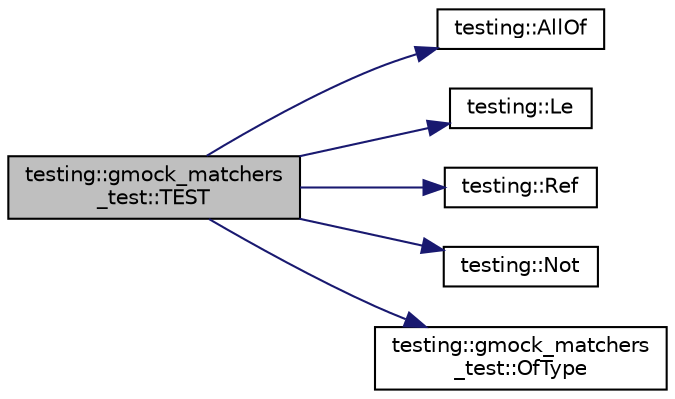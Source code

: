 digraph "testing::gmock_matchers_test::TEST"
{
  edge [fontname="Helvetica",fontsize="10",labelfontname="Helvetica",labelfontsize="10"];
  node [fontname="Helvetica",fontsize="10",shape=record];
  rankdir="LR";
  Node972 [label="testing::gmock_matchers\l_test::TEST",height=0.2,width=0.4,color="black", fillcolor="grey75", style="filled", fontcolor="black"];
  Node972 -> Node973 [color="midnightblue",fontsize="10",style="solid",fontname="Helvetica"];
  Node973 [label="testing::AllOf",height=0.2,width=0.4,color="black", fillcolor="white", style="filled",URL="$d0/d75/namespacetesting.html#af7618e8606c1cb45738163688944e2b7"];
  Node972 -> Node974 [color="midnightblue",fontsize="10",style="solid",fontname="Helvetica"];
  Node974 [label="testing::Le",height=0.2,width=0.4,color="black", fillcolor="white", style="filled",URL="$d0/d75/namespacetesting.html#a2e33596921b80a7fdaff3f62bf18a478"];
  Node972 -> Node975 [color="midnightblue",fontsize="10",style="solid",fontname="Helvetica"];
  Node975 [label="testing::Ref",height=0.2,width=0.4,color="black", fillcolor="white", style="filled",URL="$d0/d75/namespacetesting.html#a0a4a364121ea3fa656a112f1c2e6b7a4"];
  Node972 -> Node976 [color="midnightblue",fontsize="10",style="solid",fontname="Helvetica"];
  Node976 [label="testing::Not",height=0.2,width=0.4,color="black", fillcolor="white", style="filled",URL="$d0/d75/namespacetesting.html#a3d7d0dda7e51b13fe2f5aa28e23ed6b6"];
  Node972 -> Node977 [color="midnightblue",fontsize="10",style="solid",fontname="Helvetica"];
  Node977 [label="testing::gmock_matchers\l_test::OfType",height=0.2,width=0.4,color="black", fillcolor="white", style="filled",URL="$d5/de1/namespacetesting_1_1gmock__matchers__test.html#aea4c2446402f87073f8fec944fc1113c"];
}
